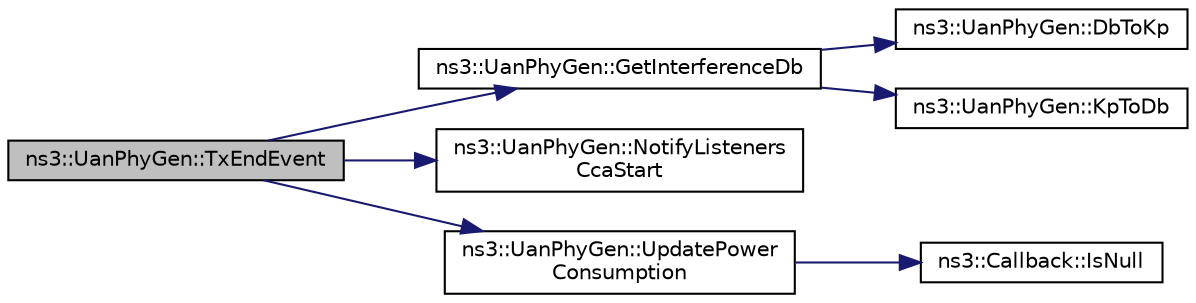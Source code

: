 digraph "ns3::UanPhyGen::TxEndEvent"
{
  edge [fontname="Helvetica",fontsize="10",labelfontname="Helvetica",labelfontsize="10"];
  node [fontname="Helvetica",fontsize="10",shape=record];
  rankdir="LR";
  Node1 [label="ns3::UanPhyGen::TxEndEvent",height=0.2,width=0.4,color="black", fillcolor="grey75", style="filled", fontcolor="black"];
  Node1 -> Node2 [color="midnightblue",fontsize="10",style="solid"];
  Node2 [label="ns3::UanPhyGen::GetInterferenceDb",height=0.2,width=0.4,color="black", fillcolor="white", style="filled",URL="$da/d4e/classns3_1_1UanPhyGen.html#a8c991401463b00f7daaf3c3486f6bf1b"];
  Node2 -> Node3 [color="midnightblue",fontsize="10",style="solid"];
  Node3 [label="ns3::UanPhyGen::DbToKp",height=0.2,width=0.4,color="black", fillcolor="white", style="filled",URL="$da/d4e/classns3_1_1UanPhyGen.html#ab83a534db06cec2f505881f10df8e998"];
  Node2 -> Node4 [color="midnightblue",fontsize="10",style="solid"];
  Node4 [label="ns3::UanPhyGen::KpToDb",height=0.2,width=0.4,color="black", fillcolor="white", style="filled",URL="$da/d4e/classns3_1_1UanPhyGen.html#a110f8bc6e30578784ce3abd15215b94b"];
  Node1 -> Node5 [color="midnightblue",fontsize="10",style="solid"];
  Node5 [label="ns3::UanPhyGen::NotifyListeners\lCcaStart",height=0.2,width=0.4,color="black", fillcolor="white", style="filled",URL="$da/d4e/classns3_1_1UanPhyGen.html#a8f5614c856c43db7cf91a83e9e8506e9"];
  Node1 -> Node6 [color="midnightblue",fontsize="10",style="solid"];
  Node6 [label="ns3::UanPhyGen::UpdatePower\lConsumption",height=0.2,width=0.4,color="black", fillcolor="white", style="filled",URL="$da/d4e/classns3_1_1UanPhyGen.html#a3a50f922b45744f8586b2d2c95090076"];
  Node6 -> Node7 [color="midnightblue",fontsize="10",style="solid"];
  Node7 [label="ns3::Callback::IsNull",height=0.2,width=0.4,color="black", fillcolor="white", style="filled",URL="$d1/d48/classns3_1_1Callback.html#aa8e27826badbf37f84763f36f70d9b54"];
}
